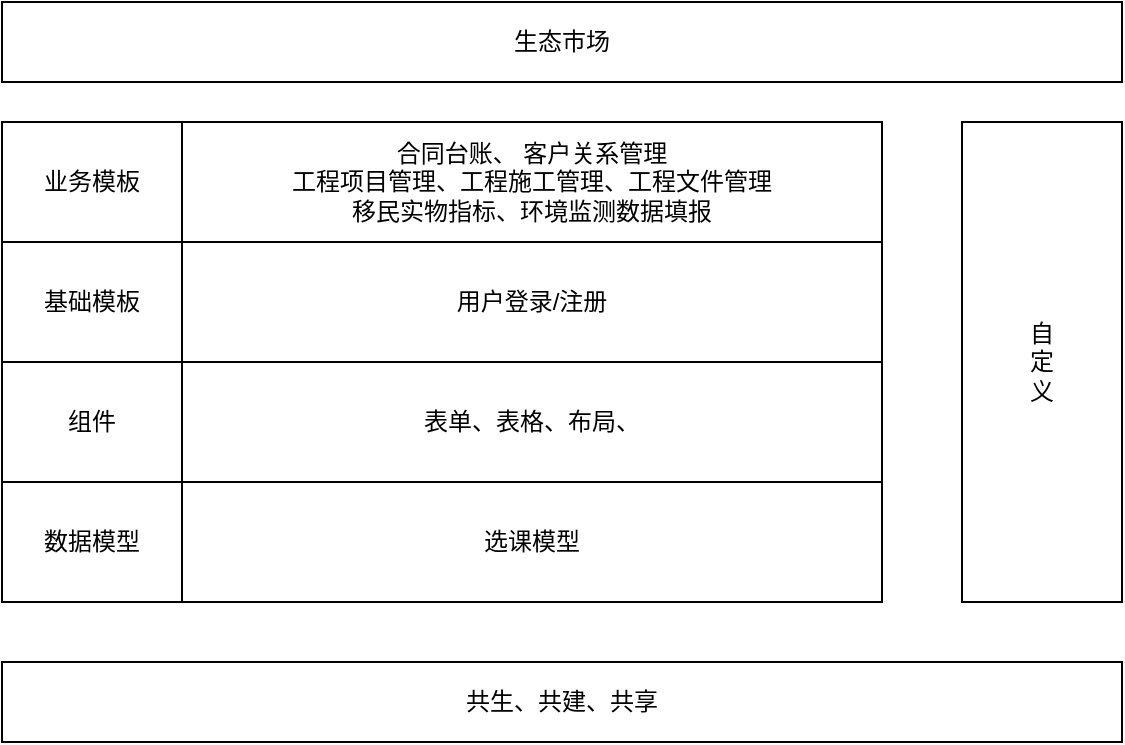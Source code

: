 <mxfile version="24.4.6" type="github">
  <diagram name="第 1 页" id="MpXaoYPO6luv1ldQTwg9">
    <mxGraphModel dx="783" dy="342" grid="1" gridSize="10" guides="1" tooltips="1" connect="1" arrows="1" fold="1" page="1" pageScale="1" pageWidth="827" pageHeight="1169" math="0" shadow="0">
      <root>
        <mxCell id="0" />
        <mxCell id="1" parent="0" />
        <mxCell id="mtS-2dEVLKQGBcQQ_Z3P-2" value="选课模型" style="rounded=0;whiteSpace=wrap;html=1;" parent="1" vertex="1">
          <mxGeometry x="250" y="300" width="350" height="60" as="geometry" />
        </mxCell>
        <mxCell id="mtS-2dEVLKQGBcQQ_Z3P-3" value="表单、表格、布局、" style="rounded=0;whiteSpace=wrap;html=1;" parent="1" vertex="1">
          <mxGeometry x="250" y="240" width="350" height="60" as="geometry" />
        </mxCell>
        <mxCell id="mtS-2dEVLKQGBcQQ_Z3P-4" value="用户登录/注册" style="rounded=0;whiteSpace=wrap;html=1;" parent="1" vertex="1">
          <mxGeometry x="250" y="180" width="350" height="60" as="geometry" />
        </mxCell>
        <mxCell id="mtS-2dEVLKQGBcQQ_Z3P-5" value="合同台账、 客户关系管理&lt;div&gt;工程项目管理、工程施工管理、工程文件管理&lt;/div&gt;&lt;div&gt;移民实物指标、&lt;span style=&quot;background-color: initial;&quot;&gt;环境监测数据填报&lt;/span&gt;&lt;/div&gt;" style="rounded=0;whiteSpace=wrap;html=1;" parent="1" vertex="1">
          <mxGeometry x="250" y="120" width="350" height="60" as="geometry" />
        </mxCell>
        <mxCell id="NqTBhjHdbSAGehKnNRe5-1" value="自&lt;div&gt;定&lt;/div&gt;&lt;div&gt;义&lt;/div&gt;" style="rounded=0;whiteSpace=wrap;html=1;" vertex="1" parent="1">
          <mxGeometry x="640" y="120" width="80" height="240" as="geometry" />
        </mxCell>
        <mxCell id="NqTBhjHdbSAGehKnNRe5-2" value="共生、共建、共享" style="rounded=0;whiteSpace=wrap;html=1;" vertex="1" parent="1">
          <mxGeometry x="160" y="390" width="560" height="40" as="geometry" />
        </mxCell>
        <mxCell id="NqTBhjHdbSAGehKnNRe5-3" value="业务模板" style="rounded=0;whiteSpace=wrap;html=1;" vertex="1" parent="1">
          <mxGeometry x="160" y="120" width="90" height="60" as="geometry" />
        </mxCell>
        <mxCell id="NqTBhjHdbSAGehKnNRe5-4" value="基础模板" style="rounded=0;whiteSpace=wrap;html=1;" vertex="1" parent="1">
          <mxGeometry x="160" y="180" width="90" height="60" as="geometry" />
        </mxCell>
        <mxCell id="NqTBhjHdbSAGehKnNRe5-5" value="组件" style="rounded=0;whiteSpace=wrap;html=1;" vertex="1" parent="1">
          <mxGeometry x="160" y="240" width="90" height="60" as="geometry" />
        </mxCell>
        <mxCell id="NqTBhjHdbSAGehKnNRe5-6" value="数据模型" style="rounded=0;whiteSpace=wrap;html=1;" vertex="1" parent="1">
          <mxGeometry x="160" y="300" width="90" height="60" as="geometry" />
        </mxCell>
        <mxCell id="NqTBhjHdbSAGehKnNRe5-8" value="生态市场" style="rounded=0;whiteSpace=wrap;html=1;" vertex="1" parent="1">
          <mxGeometry x="160" y="60" width="560" height="40" as="geometry" />
        </mxCell>
      </root>
    </mxGraphModel>
  </diagram>
</mxfile>
